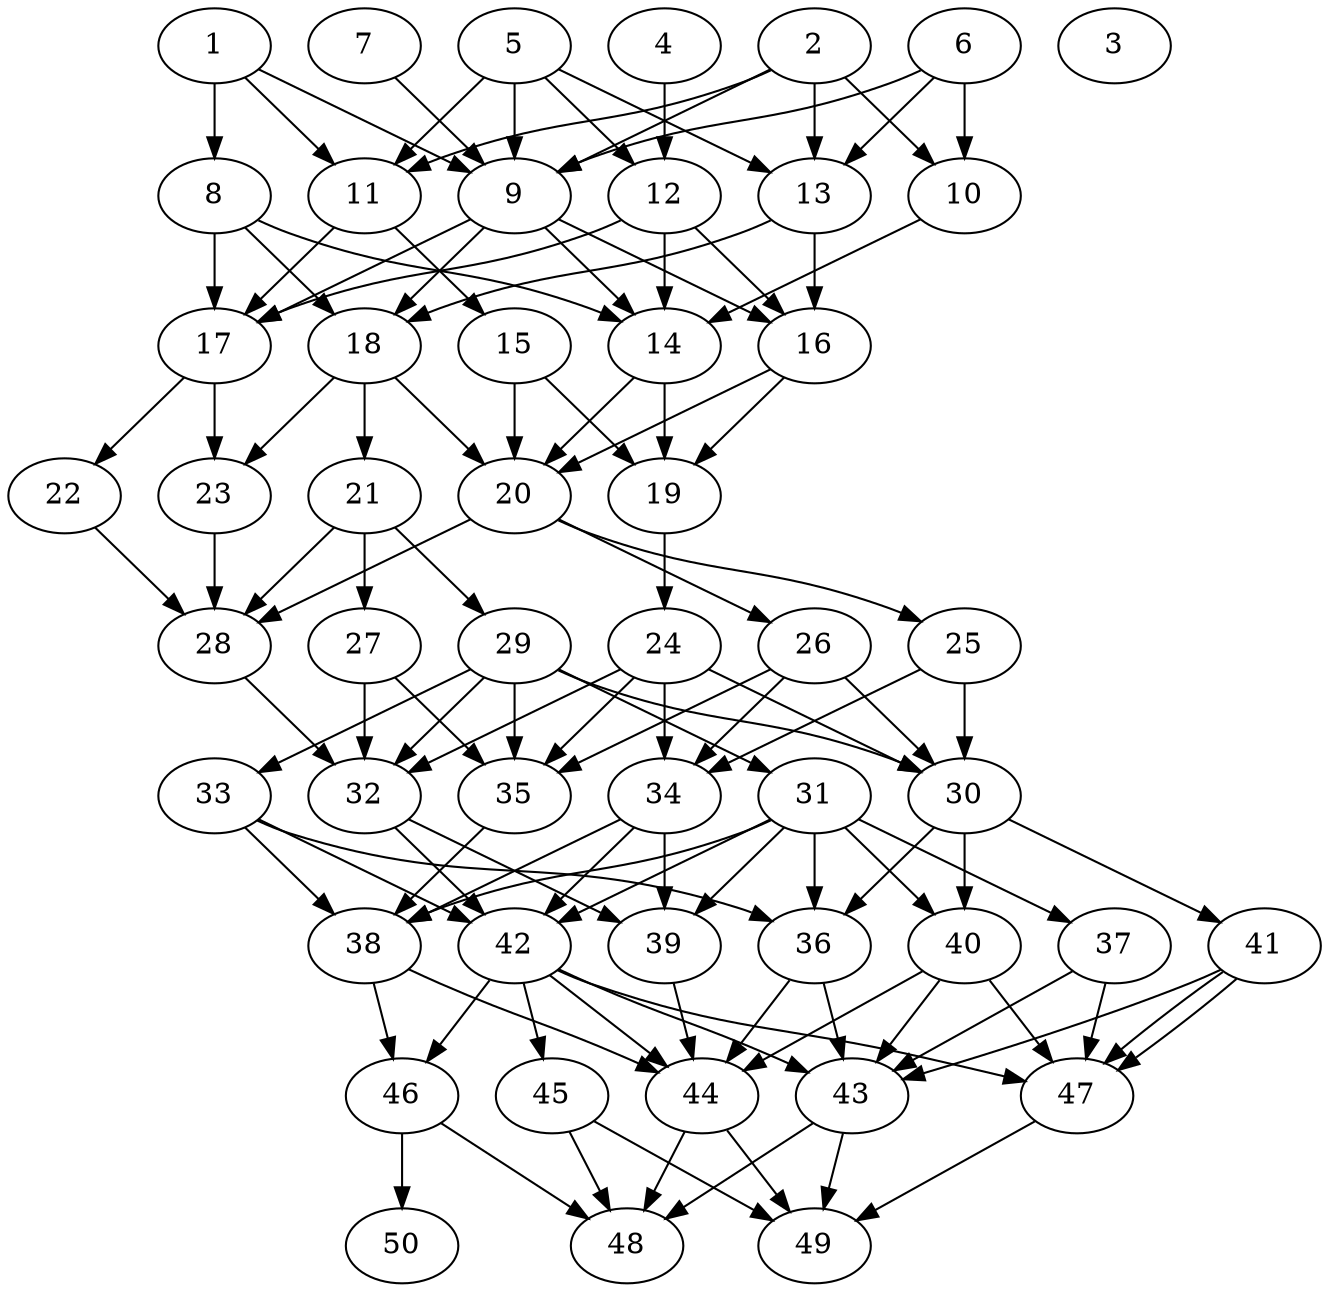// DAG automatically generated by daggen at Thu Oct  3 14:07:57 2019
// ./daggen --dot -n 50 --ccr 0.4 --fat 0.5 --regular 0.7 --density 0.7 --mindata 5242880 --maxdata 52428800 
digraph G {
  1 [size="124700160", alpha="0.11", expect_size="49880064"] 
  1 -> 8 [size ="49880064"]
  1 -> 9 [size ="49880064"]
  1 -> 11 [size ="49880064"]
  2 [size="78730240", alpha="0.12", expect_size="31492096"] 
  2 -> 9 [size ="31492096"]
  2 -> 10 [size ="31492096"]
  2 -> 11 [size ="31492096"]
  2 -> 13 [size ="31492096"]
  3 [size="78694400", alpha="0.01", expect_size="31477760"] 
  4 [size="96529920", alpha="0.19", expect_size="38611968"] 
  4 -> 12 [size ="38611968"]
  5 [size="41751040", alpha="0.02", expect_size="16700416"] 
  5 -> 9 [size ="16700416"]
  5 -> 11 [size ="16700416"]
  5 -> 12 [size ="16700416"]
  5 -> 13 [size ="16700416"]
  6 [size="67089920", alpha="0.01", expect_size="26835968"] 
  6 -> 9 [size ="26835968"]
  6 -> 10 [size ="26835968"]
  6 -> 13 [size ="26835968"]
  7 [size="91594240", alpha="0.06", expect_size="36637696"] 
  7 -> 9 [size ="36637696"]
  8 [size="126254080", alpha="0.15", expect_size="50501632"] 
  8 -> 14 [size ="50501632"]
  8 -> 17 [size ="50501632"]
  8 -> 18 [size ="50501632"]
  9 [size="16440320", alpha="0.02", expect_size="6576128"] 
  9 -> 14 [size ="6576128"]
  9 -> 16 [size ="6576128"]
  9 -> 17 [size ="6576128"]
  9 -> 18 [size ="6576128"]
  10 [size="65551360", alpha="0.07", expect_size="26220544"] 
  10 -> 14 [size ="26220544"]
  11 [size="101125120", alpha="0.11", expect_size="40450048"] 
  11 -> 15 [size ="40450048"]
  11 -> 17 [size ="40450048"]
  12 [size="45808640", alpha="0.12", expect_size="18323456"] 
  12 -> 14 [size ="18323456"]
  12 -> 16 [size ="18323456"]
  12 -> 17 [size ="18323456"]
  13 [size="118684160", alpha="0.19", expect_size="47473664"] 
  13 -> 16 [size ="47473664"]
  13 -> 18 [size ="47473664"]
  14 [size="122987520", alpha="0.18", expect_size="49195008"] 
  14 -> 19 [size ="49195008"]
  14 -> 20 [size ="49195008"]
  15 [size="116024320", alpha="0.12", expect_size="46409728"] 
  15 -> 19 [size ="46409728"]
  15 -> 20 [size ="46409728"]
  16 [size="129512960", alpha="0.15", expect_size="51805184"] 
  16 -> 19 [size ="51805184"]
  16 -> 20 [size ="51805184"]
  17 [size="17216000", alpha="0.17", expect_size="6886400"] 
  17 -> 22 [size ="6886400"]
  17 -> 23 [size ="6886400"]
  18 [size="53895680", alpha="0.13", expect_size="21558272"] 
  18 -> 20 [size ="21558272"]
  18 -> 21 [size ="21558272"]
  18 -> 23 [size ="21558272"]
  19 [size="26654720", alpha="0.12", expect_size="10661888"] 
  19 -> 24 [size ="10661888"]
  20 [size="38963200", alpha="0.02", expect_size="15585280"] 
  20 -> 25 [size ="15585280"]
  20 -> 26 [size ="15585280"]
  20 -> 28 [size ="15585280"]
  21 [size="80550400", alpha="0.11", expect_size="32220160"] 
  21 -> 27 [size ="32220160"]
  21 -> 28 [size ="32220160"]
  21 -> 29 [size ="32220160"]
  22 [size="27253760", alpha="0.11", expect_size="10901504"] 
  22 -> 28 [size ="10901504"]
  23 [size="97469440", alpha="0.02", expect_size="38987776"] 
  23 -> 28 [size ="38987776"]
  24 [size="94241280", alpha="0.08", expect_size="37696512"] 
  24 -> 30 [size ="37696512"]
  24 -> 32 [size ="37696512"]
  24 -> 34 [size ="37696512"]
  24 -> 35 [size ="37696512"]
  25 [size="82990080", alpha="0.18", expect_size="33196032"] 
  25 -> 30 [size ="33196032"]
  25 -> 34 [size ="33196032"]
  26 [size="33715200", alpha="0.17", expect_size="13486080"] 
  26 -> 30 [size ="13486080"]
  26 -> 34 [size ="13486080"]
  26 -> 35 [size ="13486080"]
  27 [size="120053760", alpha="0.10", expect_size="48021504"] 
  27 -> 32 [size ="48021504"]
  27 -> 35 [size ="48021504"]
  28 [size="103900160", alpha="0.02", expect_size="41560064"] 
  28 -> 32 [size ="41560064"]
  29 [size="59950080", alpha="0.14", expect_size="23980032"] 
  29 -> 30 [size ="23980032"]
  29 -> 31 [size ="23980032"]
  29 -> 32 [size ="23980032"]
  29 -> 33 [size ="23980032"]
  29 -> 35 [size ="23980032"]
  30 [size="128701440", alpha="0.16", expect_size="51480576"] 
  30 -> 36 [size ="51480576"]
  30 -> 40 [size ="51480576"]
  30 -> 41 [size ="51480576"]
  31 [size="21094400", alpha="0.12", expect_size="8437760"] 
  31 -> 36 [size ="8437760"]
  31 -> 37 [size ="8437760"]
  31 -> 38 [size ="8437760"]
  31 -> 39 [size ="8437760"]
  31 -> 40 [size ="8437760"]
  31 -> 42 [size ="8437760"]
  32 [size="84654080", alpha="0.14", expect_size="33861632"] 
  32 -> 39 [size ="33861632"]
  32 -> 42 [size ="33861632"]
  33 [size="31109120", alpha="0.14", expect_size="12443648"] 
  33 -> 36 [size ="12443648"]
  33 -> 38 [size ="12443648"]
  33 -> 42 [size ="12443648"]
  34 [size="44011520", alpha="0.12", expect_size="17604608"] 
  34 -> 38 [size ="17604608"]
  34 -> 39 [size ="17604608"]
  34 -> 42 [size ="17604608"]
  35 [size="88824320", alpha="0.08", expect_size="35529728"] 
  35 -> 38 [size ="35529728"]
  36 [size="76224000", alpha="0.03", expect_size="30489600"] 
  36 -> 43 [size ="30489600"]
  36 -> 44 [size ="30489600"]
  37 [size="60200960", alpha="0.20", expect_size="24080384"] 
  37 -> 43 [size ="24080384"]
  37 -> 47 [size ="24080384"]
  38 [size="119239680", alpha="0.03", expect_size="47695872"] 
  38 -> 44 [size ="47695872"]
  38 -> 46 [size ="47695872"]
  39 [size="130560000", alpha="0.08", expect_size="52224000"] 
  39 -> 44 [size ="52224000"]
  40 [size="97495040", alpha="0.18", expect_size="38998016"] 
  40 -> 43 [size ="38998016"]
  40 -> 44 [size ="38998016"]
  40 -> 47 [size ="38998016"]
  41 [size="72491520", alpha="0.19", expect_size="28996608"] 
  41 -> 43 [size ="28996608"]
  41 -> 47 [size ="28996608"]
  41 -> 47 [size ="28996608"]
  42 [size="25597440", alpha="0.03", expect_size="10238976"] 
  42 -> 43 [size ="10238976"]
  42 -> 44 [size ="10238976"]
  42 -> 45 [size ="10238976"]
  42 -> 46 [size ="10238976"]
  42 -> 47 [size ="10238976"]
  43 [size="107481600", alpha="0.01", expect_size="42992640"] 
  43 -> 48 [size ="42992640"]
  43 -> 49 [size ="42992640"]
  44 [size="69829120", alpha="0.13", expect_size="27931648"] 
  44 -> 48 [size ="27931648"]
  44 -> 49 [size ="27931648"]
  45 [size="22520320", alpha="0.16", expect_size="9008128"] 
  45 -> 48 [size ="9008128"]
  45 -> 49 [size ="9008128"]
  46 [size="68472320", alpha="0.03", expect_size="27388928"] 
  46 -> 48 [size ="27388928"]
  46 -> 50 [size ="27388928"]
  47 [size="88163840", alpha="0.09", expect_size="35265536"] 
  47 -> 49 [size ="35265536"]
  48 [size="85706240", alpha="0.09", expect_size="34282496"] 
  49 [size="101888000", alpha="0.18", expect_size="40755200"] 
  50 [size="32289280", alpha="0.06", expect_size="12915712"] 
}
